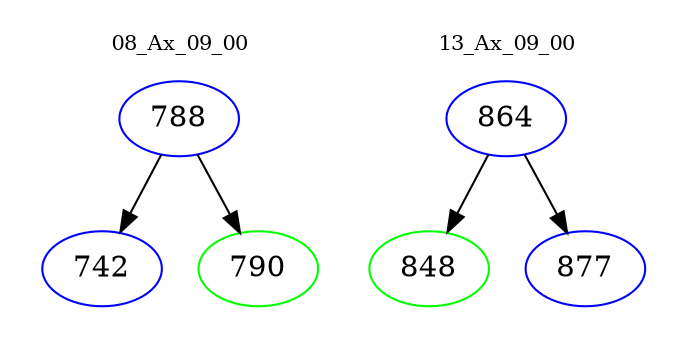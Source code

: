 digraph{
subgraph cluster_0 {
color = white
label = "08_Ax_09_00";
fontsize=10;
T0_788 [label="788", color="blue"]
T0_788 -> T0_742 [color="black"]
T0_742 [label="742", color="blue"]
T0_788 -> T0_790 [color="black"]
T0_790 [label="790", color="green"]
}
subgraph cluster_1 {
color = white
label = "13_Ax_09_00";
fontsize=10;
T1_864 [label="864", color="blue"]
T1_864 -> T1_848 [color="black"]
T1_848 [label="848", color="green"]
T1_864 -> T1_877 [color="black"]
T1_877 [label="877", color="blue"]
}
}
